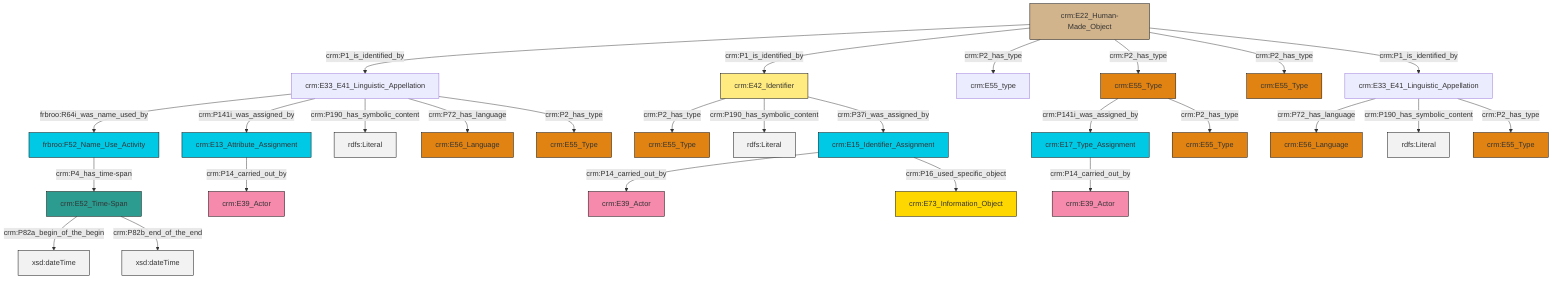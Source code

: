 graph TD
classDef Literal fill:#f2f2f2,stroke:#000000;
classDef CRM_Entity fill:#FFFFFF,stroke:#000000;
classDef Temporal_Entity fill:#00C9E6, stroke:#000000;
classDef Type fill:#E18312, stroke:#000000;
classDef Time-Span fill:#2C9C91, stroke:#000000;
classDef Appellation fill:#FFEB7F, stroke:#000000;
classDef Place fill:#008836, stroke:#000000;
classDef Persistent_Item fill:#B266B2, stroke:#000000;
classDef Conceptual_Object fill:#FFD700, stroke:#000000;
classDef Physical_Thing fill:#D2B48C, stroke:#000000;
classDef Actor fill:#f58aad, stroke:#000000;
classDef PC_Classes fill:#4ce600, stroke:#000000;
classDef Multi fill:#cccccc,stroke:#000000;

0["crm:E22_Human-Made_Object"]:::Physical_Thing -->|crm:P1_is_identified_by| 1["crm:E33_E41_Linguistic_Appellation"]:::Default
1["crm:E33_E41_Linguistic_Appellation"]:::Default -->|frbroo:R64i_was_name_used_by| 6["frbroo:F52_Name_Use_Activity"]:::Temporal_Entity
7["crm:E13_Attribute_Assignment"]:::Temporal_Entity -->|crm:P14_carried_out_by| 8["crm:E39_Actor"]:::Actor
4["crm:E52_Time-Span"]:::Time-Span -->|crm:P82a_begin_of_the_begin| 11[xsd:dateTime]:::Literal
0["crm:E22_Human-Made_Object"]:::Physical_Thing -->|crm:P1_is_identified_by| 14["crm:E42_Identifier"]:::Appellation
15["crm:E33_E41_Linguistic_Appellation"]:::Default -->|crm:P72_has_language| 16["crm:E56_Language"]:::Type
14["crm:E42_Identifier"]:::Appellation -->|crm:P2_has_type| 24["crm:E55_Type"]:::Type
26["crm:E55_Type"]:::Type -->|crm:P141i_was_assigned_by| 27["crm:E17_Type_Assignment"]:::Temporal_Entity
14["crm:E42_Identifier"]:::Appellation -->|crm:P190_has_symbolic_content| 28[rdfs:Literal]:::Literal
0["crm:E22_Human-Made_Object"]:::Physical_Thing -->|crm:P2_has_type| 9["crm:E55_type"]:::Default
1["crm:E33_E41_Linguistic_Appellation"]:::Default -->|crm:P141i_was_assigned_by| 7["crm:E13_Attribute_Assignment"]:::Temporal_Entity
15["crm:E33_E41_Linguistic_Appellation"]:::Default -->|crm:P190_has_symbolic_content| 30[rdfs:Literal]:::Literal
0["crm:E22_Human-Made_Object"]:::Physical_Thing -->|crm:P2_has_type| 26["crm:E55_Type"]:::Type
15["crm:E33_E41_Linguistic_Appellation"]:::Default -->|crm:P2_has_type| 2["crm:E55_Type"]:::Type
4["crm:E52_Time-Span"]:::Time-Span -->|crm:P82b_end_of_the_end| 34[xsd:dateTime]:::Literal
1["crm:E33_E41_Linguistic_Appellation"]:::Default -->|crm:P190_has_symbolic_content| 35[rdfs:Literal]:::Literal
1["crm:E33_E41_Linguistic_Appellation"]:::Default -->|crm:P72_has_language| 32["crm:E56_Language"]:::Type
26["crm:E55_Type"]:::Type -->|crm:P2_has_type| 21["crm:E55_Type"]:::Type
19["crm:E15_Identifier_Assignment"]:::Temporal_Entity -->|crm:P14_carried_out_by| 39["crm:E39_Actor"]:::Actor
6["frbroo:F52_Name_Use_Activity"]:::Temporal_Entity -->|crm:P4_has_time-span| 4["crm:E52_Time-Span"]:::Time-Span
19["crm:E15_Identifier_Assignment"]:::Temporal_Entity -->|crm:P16_used_specific_object| 43["crm:E73_Information_Object"]:::Conceptual_Object
0["crm:E22_Human-Made_Object"]:::Physical_Thing -->|crm:P2_has_type| 17["crm:E55_Type"]:::Type
1["crm:E33_E41_Linguistic_Appellation"]:::Default -->|crm:P2_has_type| 40["crm:E55_Type"]:::Type
14["crm:E42_Identifier"]:::Appellation -->|crm:P37i_was_assigned_by| 19["crm:E15_Identifier_Assignment"]:::Temporal_Entity
27["crm:E17_Type_Assignment"]:::Temporal_Entity -->|crm:P14_carried_out_by| 36["crm:E39_Actor"]:::Actor
0["crm:E22_Human-Made_Object"]:::Physical_Thing -->|crm:P1_is_identified_by| 15["crm:E33_E41_Linguistic_Appellation"]:::Default